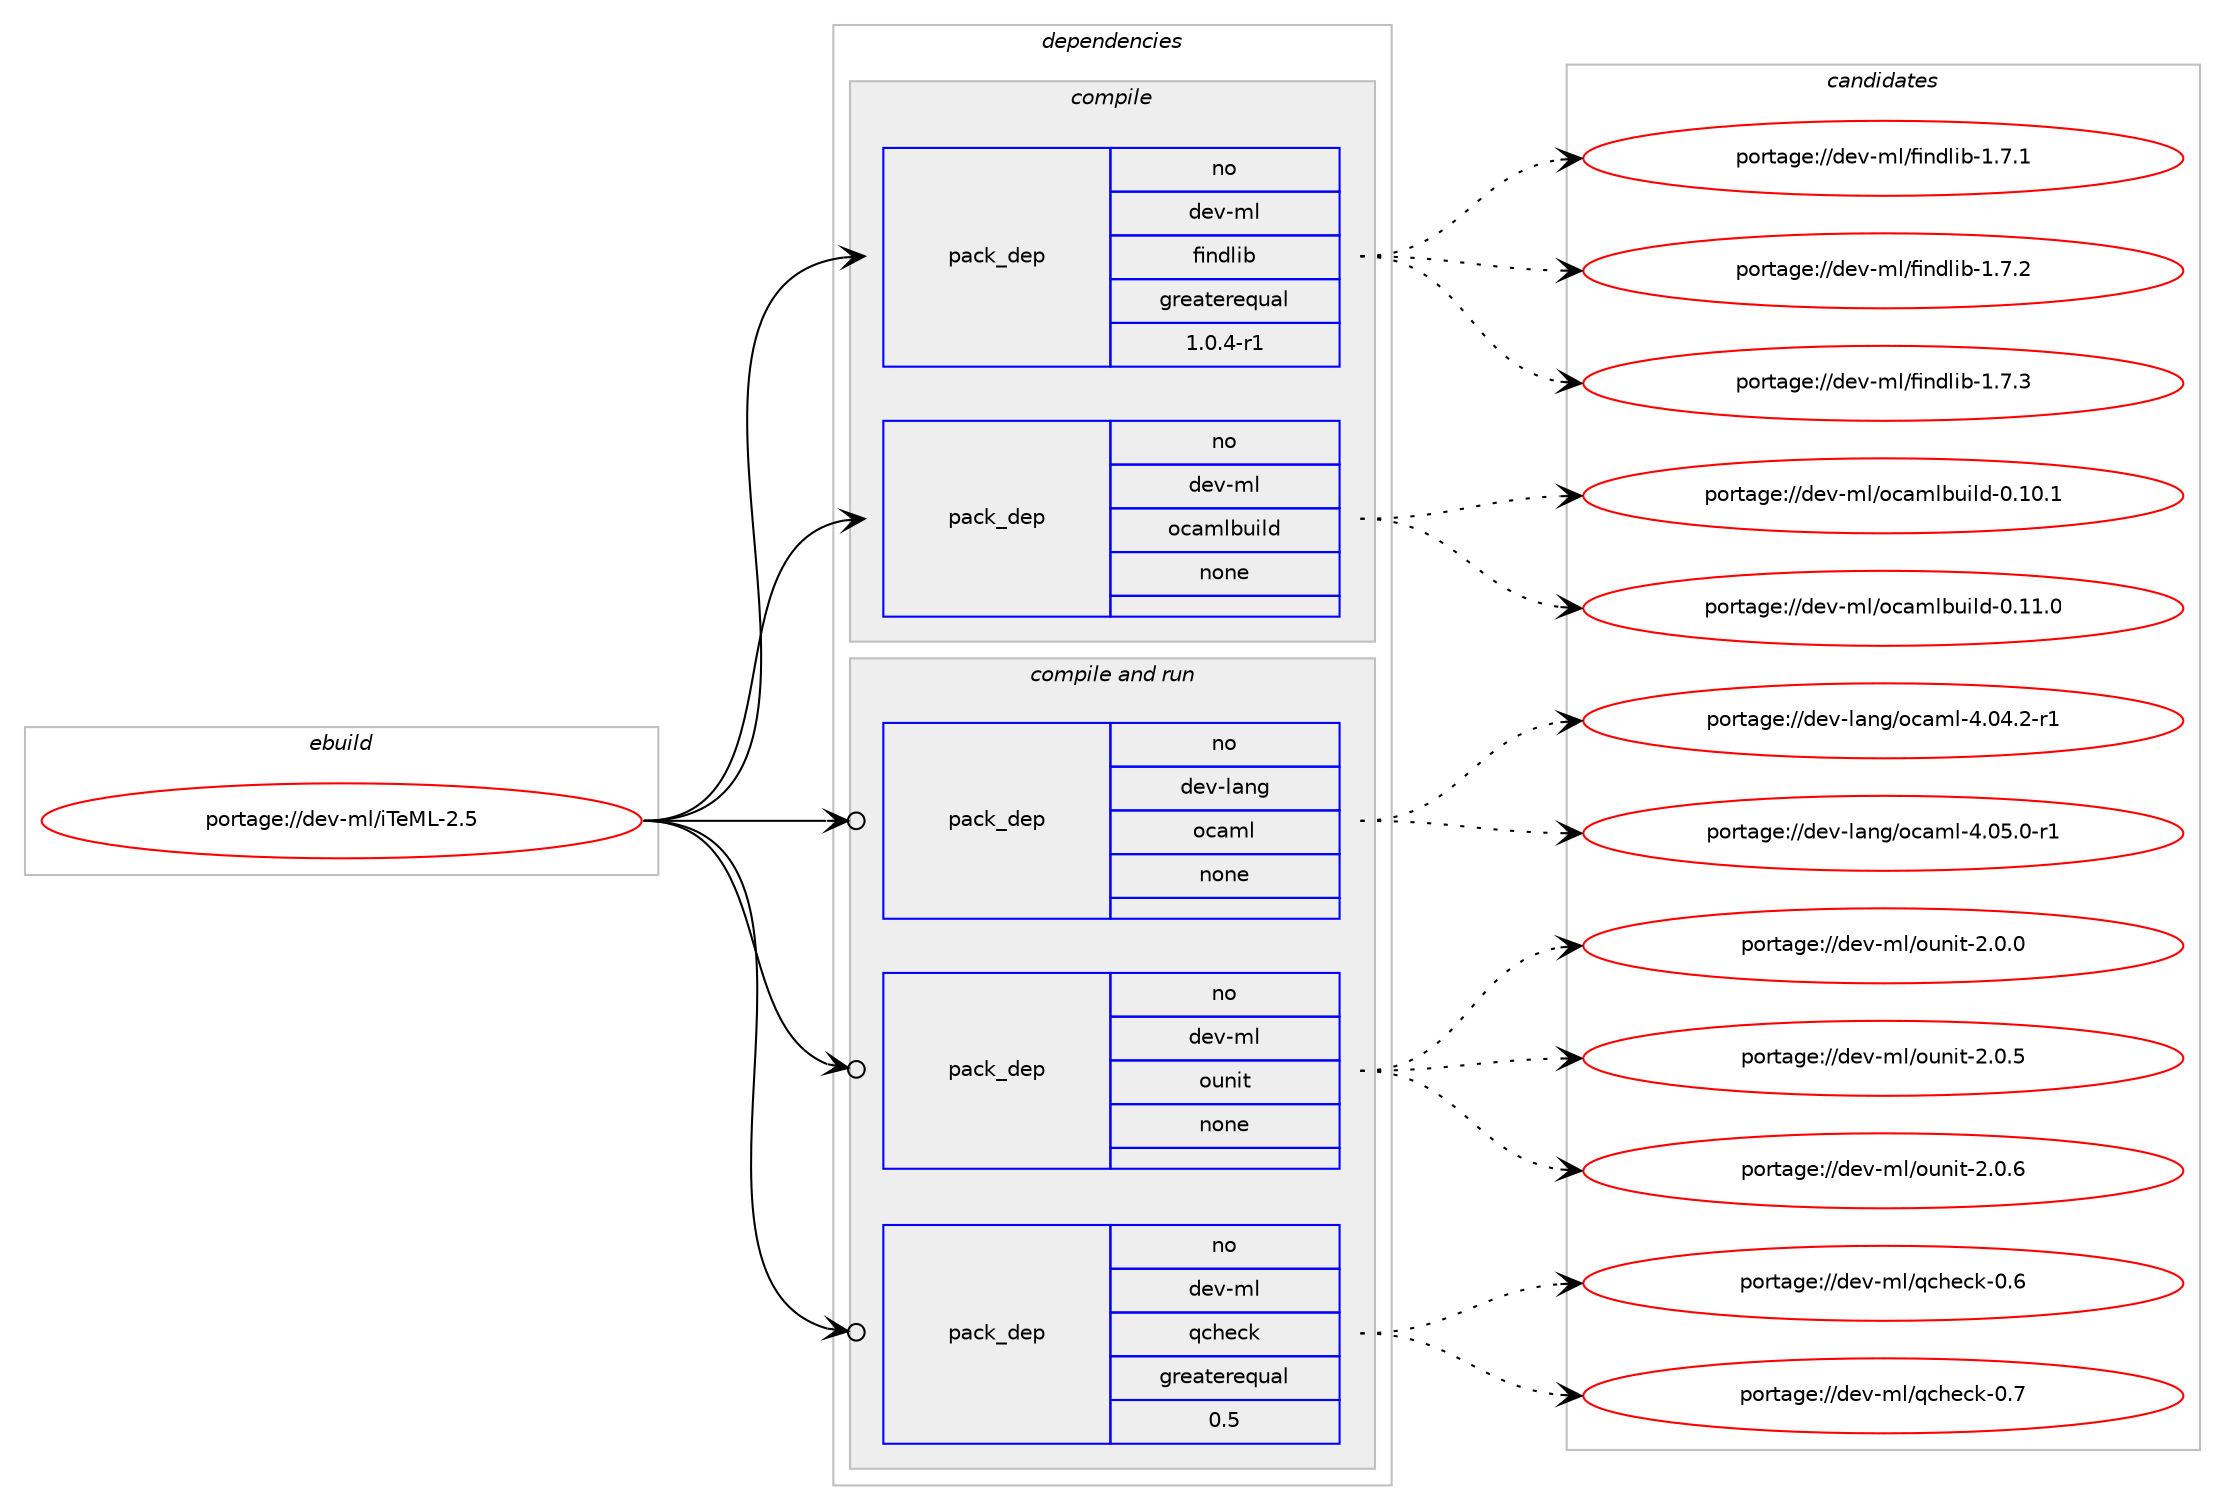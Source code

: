 digraph prolog {

# *************
# Graph options
# *************

newrank=true;
concentrate=true;
compound=true;
graph [rankdir=LR,fontname=Helvetica,fontsize=10,ranksep=1.5];#, ranksep=2.5, nodesep=0.2];
edge  [arrowhead=vee];
node  [fontname=Helvetica,fontsize=10];

# **********
# The ebuild
# **********

subgraph cluster_leftcol {
color=gray;
rank=same;
label=<<i>ebuild</i>>;
id [label="portage://dev-ml/iTeML-2.5", color=red, width=4, href="../dev-ml/iTeML-2.5.svg"];
}

# ****************
# The dependencies
# ****************

subgraph cluster_midcol {
color=gray;
label=<<i>dependencies</i>>;
subgraph cluster_compile {
fillcolor="#eeeeee";
style=filled;
label=<<i>compile</i>>;
subgraph pack80891 {
dependency106417 [label=<<TABLE BORDER="0" CELLBORDER="1" CELLSPACING="0" CELLPADDING="4" WIDTH="220"><TR><TD ROWSPAN="6" CELLPADDING="30">pack_dep</TD></TR><TR><TD WIDTH="110">no</TD></TR><TR><TD>dev-ml</TD></TR><TR><TD>findlib</TD></TR><TR><TD>greaterequal</TD></TR><TR><TD>1.0.4-r1</TD></TR></TABLE>>, shape=none, color=blue];
}
id:e -> dependency106417:w [weight=20,style="solid",arrowhead="vee"];
subgraph pack80892 {
dependency106418 [label=<<TABLE BORDER="0" CELLBORDER="1" CELLSPACING="0" CELLPADDING="4" WIDTH="220"><TR><TD ROWSPAN="6" CELLPADDING="30">pack_dep</TD></TR><TR><TD WIDTH="110">no</TD></TR><TR><TD>dev-ml</TD></TR><TR><TD>ocamlbuild</TD></TR><TR><TD>none</TD></TR><TR><TD></TD></TR></TABLE>>, shape=none, color=blue];
}
id:e -> dependency106418:w [weight=20,style="solid",arrowhead="vee"];
}
subgraph cluster_compileandrun {
fillcolor="#eeeeee";
style=filled;
label=<<i>compile and run</i>>;
subgraph pack80893 {
dependency106419 [label=<<TABLE BORDER="0" CELLBORDER="1" CELLSPACING="0" CELLPADDING="4" WIDTH="220"><TR><TD ROWSPAN="6" CELLPADDING="30">pack_dep</TD></TR><TR><TD WIDTH="110">no</TD></TR><TR><TD>dev-lang</TD></TR><TR><TD>ocaml</TD></TR><TR><TD>none</TD></TR><TR><TD></TD></TR></TABLE>>, shape=none, color=blue];
}
id:e -> dependency106419:w [weight=20,style="solid",arrowhead="odotvee"];
subgraph pack80894 {
dependency106420 [label=<<TABLE BORDER="0" CELLBORDER="1" CELLSPACING="0" CELLPADDING="4" WIDTH="220"><TR><TD ROWSPAN="6" CELLPADDING="30">pack_dep</TD></TR><TR><TD WIDTH="110">no</TD></TR><TR><TD>dev-ml</TD></TR><TR><TD>ounit</TD></TR><TR><TD>none</TD></TR><TR><TD></TD></TR></TABLE>>, shape=none, color=blue];
}
id:e -> dependency106420:w [weight=20,style="solid",arrowhead="odotvee"];
subgraph pack80895 {
dependency106421 [label=<<TABLE BORDER="0" CELLBORDER="1" CELLSPACING="0" CELLPADDING="4" WIDTH="220"><TR><TD ROWSPAN="6" CELLPADDING="30">pack_dep</TD></TR><TR><TD WIDTH="110">no</TD></TR><TR><TD>dev-ml</TD></TR><TR><TD>qcheck</TD></TR><TR><TD>greaterequal</TD></TR><TR><TD>0.5</TD></TR></TABLE>>, shape=none, color=blue];
}
id:e -> dependency106421:w [weight=20,style="solid",arrowhead="odotvee"];
}
subgraph cluster_run {
fillcolor="#eeeeee";
style=filled;
label=<<i>run</i>>;
}
}

# **************
# The candidates
# **************

subgraph cluster_choices {
rank=same;
color=gray;
label=<<i>candidates</i>>;

subgraph choice80891 {
color=black;
nodesep=1;
choiceportage100101118451091084710210511010010810598454946554649 [label="portage://dev-ml/findlib-1.7.1", color=red, width=4,href="../dev-ml/findlib-1.7.1.svg"];
choiceportage100101118451091084710210511010010810598454946554650 [label="portage://dev-ml/findlib-1.7.2", color=red, width=4,href="../dev-ml/findlib-1.7.2.svg"];
choiceportage100101118451091084710210511010010810598454946554651 [label="portage://dev-ml/findlib-1.7.3", color=red, width=4,href="../dev-ml/findlib-1.7.3.svg"];
dependency106417:e -> choiceportage100101118451091084710210511010010810598454946554649:w [style=dotted,weight="100"];
dependency106417:e -> choiceportage100101118451091084710210511010010810598454946554650:w [style=dotted,weight="100"];
dependency106417:e -> choiceportage100101118451091084710210511010010810598454946554651:w [style=dotted,weight="100"];
}
subgraph choice80892 {
color=black;
nodesep=1;
choiceportage100101118451091084711199971091089811710510810045484649484649 [label="portage://dev-ml/ocamlbuild-0.10.1", color=red, width=4,href="../dev-ml/ocamlbuild-0.10.1.svg"];
choiceportage100101118451091084711199971091089811710510810045484649494648 [label="portage://dev-ml/ocamlbuild-0.11.0", color=red, width=4,href="../dev-ml/ocamlbuild-0.11.0.svg"];
dependency106418:e -> choiceportage100101118451091084711199971091089811710510810045484649484649:w [style=dotted,weight="100"];
dependency106418:e -> choiceportage100101118451091084711199971091089811710510810045484649494648:w [style=dotted,weight="100"];
}
subgraph choice80893 {
color=black;
nodesep=1;
choiceportage1001011184510897110103471119997109108455246485246504511449 [label="portage://dev-lang/ocaml-4.04.2-r1", color=red, width=4,href="../dev-lang/ocaml-4.04.2-r1.svg"];
choiceportage1001011184510897110103471119997109108455246485346484511449 [label="portage://dev-lang/ocaml-4.05.0-r1", color=red, width=4,href="../dev-lang/ocaml-4.05.0-r1.svg"];
dependency106419:e -> choiceportage1001011184510897110103471119997109108455246485246504511449:w [style=dotted,weight="100"];
dependency106419:e -> choiceportage1001011184510897110103471119997109108455246485346484511449:w [style=dotted,weight="100"];
}
subgraph choice80894 {
color=black;
nodesep=1;
choiceportage1001011184510910847111117110105116455046484648 [label="portage://dev-ml/ounit-2.0.0", color=red, width=4,href="../dev-ml/ounit-2.0.0.svg"];
choiceportage1001011184510910847111117110105116455046484653 [label="portage://dev-ml/ounit-2.0.5", color=red, width=4,href="../dev-ml/ounit-2.0.5.svg"];
choiceportage1001011184510910847111117110105116455046484654 [label="portage://dev-ml/ounit-2.0.6", color=red, width=4,href="../dev-ml/ounit-2.0.6.svg"];
dependency106420:e -> choiceportage1001011184510910847111117110105116455046484648:w [style=dotted,weight="100"];
dependency106420:e -> choiceportage1001011184510910847111117110105116455046484653:w [style=dotted,weight="100"];
dependency106420:e -> choiceportage1001011184510910847111117110105116455046484654:w [style=dotted,weight="100"];
}
subgraph choice80895 {
color=black;
nodesep=1;
choiceportage1001011184510910847113991041019910745484654 [label="portage://dev-ml/qcheck-0.6", color=red, width=4,href="../dev-ml/qcheck-0.6.svg"];
choiceportage1001011184510910847113991041019910745484655 [label="portage://dev-ml/qcheck-0.7", color=red, width=4,href="../dev-ml/qcheck-0.7.svg"];
dependency106421:e -> choiceportage1001011184510910847113991041019910745484654:w [style=dotted,weight="100"];
dependency106421:e -> choiceportage1001011184510910847113991041019910745484655:w [style=dotted,weight="100"];
}
}

}
